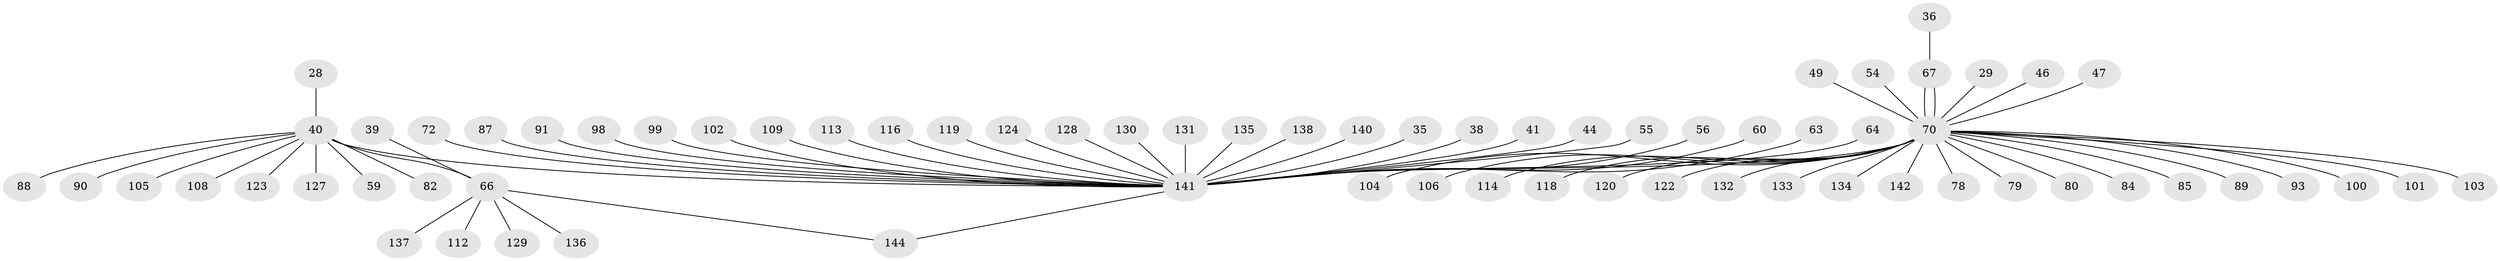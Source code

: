 // original degree distribution, {8: 0.013888888888888888, 11: 0.013888888888888888, 7: 0.006944444444444444, 2: 0.1875, 3: 0.09027777777777778, 4: 0.034722222222222224, 5: 0.013888888888888888, 23: 0.006944444444444444, 1: 0.6111111111111112, 10: 0.006944444444444444, 6: 0.006944444444444444, 9: 0.006944444444444444}
// Generated by graph-tools (version 1.1) at 2025/47/03/09/25 04:47:21]
// undirected, 72 vertices, 73 edges
graph export_dot {
graph [start="1"]
  node [color=gray90,style=filled];
  28;
  29;
  35;
  36;
  38;
  39 [super="+27"];
  40 [super="+24+4"];
  41;
  44;
  46;
  47;
  49;
  54 [super="+17"];
  55;
  56;
  59;
  60;
  63;
  64;
  66 [super="+5"];
  67 [super="+34"];
  70 [super="+18"];
  72;
  78;
  79 [super="+32"];
  80 [super="+12"];
  82;
  84;
  85;
  87;
  88 [super="+26"];
  89;
  90;
  91;
  93 [super="+33+45+77"];
  98;
  99;
  100;
  101 [super="+61"];
  102;
  103;
  104 [super="+22+74+96"];
  105;
  106 [super="+31"];
  108 [super="+86"];
  109;
  112;
  113;
  114;
  116 [super="+107"];
  118 [super="+97"];
  119;
  120;
  122;
  123;
  124;
  127 [super="+14+62"];
  128 [super="+111"];
  129;
  130;
  131 [super="+76+94"];
  132;
  133 [super="+57"];
  134;
  135;
  136;
  137 [super="+115"];
  138;
  140;
  141 [super="+73+126+117+30"];
  142;
  144 [super="+139+143"];
  28 -- 40;
  29 -- 70;
  35 -- 141;
  36 -- 67;
  38 -- 141;
  39 -- 66;
  40 -- 82;
  40 -- 123;
  40 -- 90;
  40 -- 66 [weight=2];
  40 -- 105;
  40 -- 59;
  40 -- 127 [weight=2];
  40 -- 88;
  40 -- 108;
  40 -- 141 [weight=2];
  41 -- 141;
  44 -- 141;
  46 -- 70;
  47 -- 70;
  49 -- 70;
  54 -- 70;
  55 -- 141;
  56 -- 141;
  60 -- 141;
  63 -- 141;
  64 -- 141;
  66 -- 129;
  66 -- 112;
  66 -- 136;
  66 -- 137;
  66 -- 144;
  67 -- 70 [weight=2];
  67 -- 70;
  70 -- 100;
  70 -- 103;
  70 -- 114;
  70 -- 120;
  70 -- 142;
  70 -- 132;
  70 -- 134;
  70 -- 78;
  70 -- 84;
  70 -- 85;
  70 -- 89;
  70 -- 122;
  70 -- 104;
  70 -- 93;
  70 -- 80;
  70 -- 106;
  70 -- 79;
  70 -- 133;
  70 -- 101;
  70 -- 118;
  70 -- 141 [weight=4];
  72 -- 141;
  87 -- 141;
  91 -- 141;
  98 -- 141;
  99 -- 141;
  102 -- 141;
  109 -- 141;
  113 -- 141;
  116 -- 141;
  119 -- 141;
  124 -- 141;
  128 -- 141;
  130 -- 141;
  131 -- 141;
  135 -- 141;
  138 -- 141;
  140 -- 141;
  141 -- 144;
}
